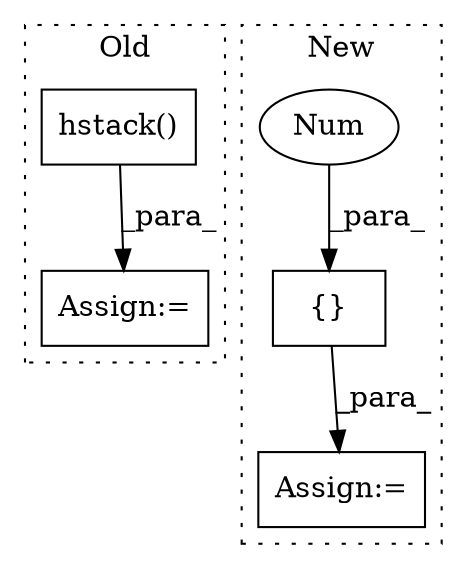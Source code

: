 digraph G {
subgraph cluster0 {
1 [label="hstack()" a="75" s="3452,3513" l="19,1" shape="box"];
3 [label="Assign:=" a="68" s="3449" l="3" shape="box"];
label = "Old";
style="dotted";
}
subgraph cluster1 {
2 [label="{}" a="59" s="3096,3109" l="1,0" shape="box"];
4 [label="Num" a="76" s="3097" l="3" shape="ellipse"];
5 [label="Assign:=" a="68" s="3093" l="3" shape="box"];
label = "New";
style="dotted";
}
1 -> 3 [label="_para_"];
2 -> 5 [label="_para_"];
4 -> 2 [label="_para_"];
}
